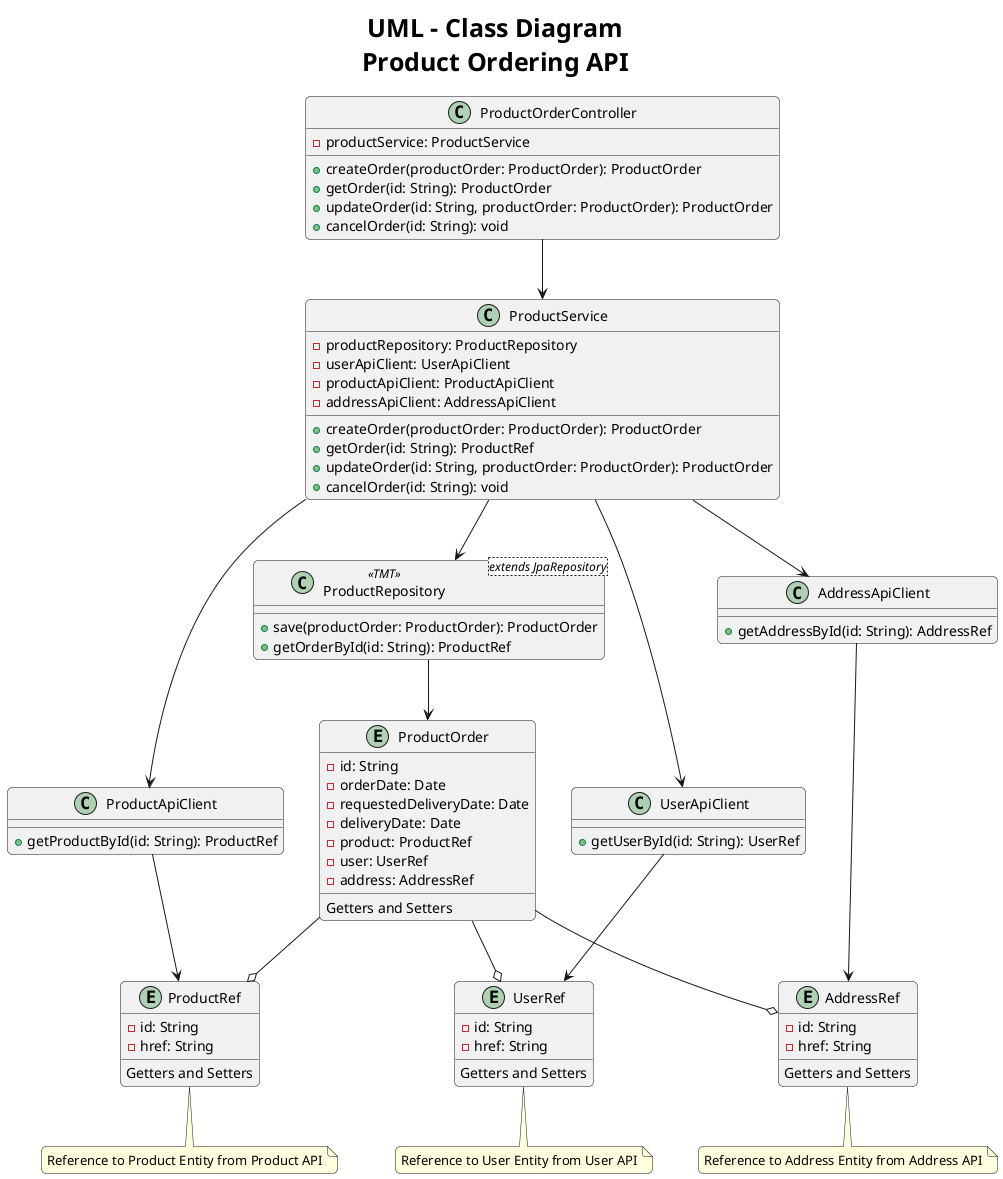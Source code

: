 @startuml

skinparam titleFontSize 25
skinparam roundCorner 10

!$productOrderEntity = "ProductOrder"
!$userEntity  = "UserRef"
!$productEntity = "ProductRef"
!$addressEntity = "AddressRef"
!$productService = "ProductService"

title
UML - Class Diagram
Product Ordering API
end title

entity $productOrderEntity {
    - id: String
    - orderDate: Date
    - requestedDeliveryDate: Date
    - deliveryDate: Date
    - product: $productEntity
    - user: $userEntity
    - address: $addressEntity
    __
    Getters and Setters
}

entity  $productEntity {
    - id: String
    - href: String
    __
    Getters and Setters
}

entity $addressEntity {
    - id: String
    - href: String
    __
    Getters and Setters
}


entity $userEntity {
    - id: String
    - href: String
    __
    Getters and Setters
}


note bottom of $userEntity: Reference to User Entity from User API
note bottom of $productEntity: Reference to Product Entity from Product API
note bottom of $addressEntity: Reference to Address Entity from Address API

$productOrderEntity --o $productEntity
$productOrderEntity --o $userEntity
$productOrderEntity --o $addressEntity

class ProductOrderController {
    - productService: $productService
    + createOrder(productOrder: $productOrderEntity): $productOrderEntity
    + getOrder(id: String): $productOrderEntity
    + updateOrder(id: String, productOrder: $productOrderEntity): $productOrderEntity
    + cancelOrder(id: String): void
}

class $productService {
    - productRepository: ProductRepository
    - userApiClient: UserApiClient
    - productApiClient: ProductApiClient
    - addressApiClient: AddressApiClient
    + createOrder(productOrder: $productOrderEntity): $productOrderEntity
    + getOrder(id: String): $productEntity
    + updateOrder(id: String, productOrder: $productOrderEntity): $productOrderEntity
    + cancelOrder(id: String): void
}

class ProductRepository<extends JpaRepository> <<TMT>> {
    + save(productOrder: $productOrderEntity): $productOrderEntity
    + getOrderById(id: String): $productEntity
}

class UserApiClient {
    + getUserById(id: String): $userEntity
}

class ProductApiClient {
    + getProductById(id: String): $productEntity
}

class AddressApiClient {
    + getAddressById(id: String): $addressEntity
}

ProductOrderController --> $productService
$productService --> ProductRepository
$productService --> UserApiClient
$productService --> ProductApiClient
$productService --> AddressApiClient

ProductRepository --> $productOrderEntity
UserApiClient --> $userEntity
ProductApiClient --> $productEntity
AddressApiClient --> $addressEntity
@enduml